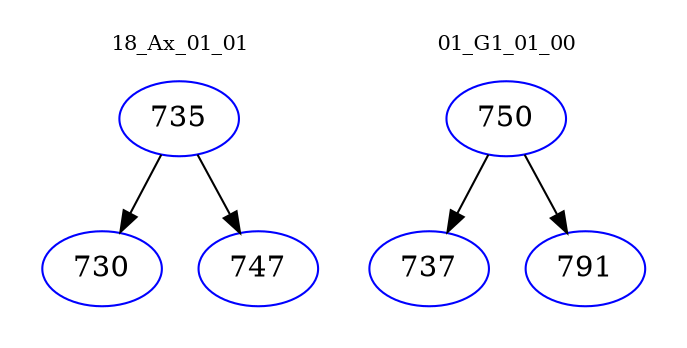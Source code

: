 digraph{
subgraph cluster_0 {
color = white
label = "18_Ax_01_01";
fontsize=10;
T0_735 [label="735", color="blue"]
T0_735 -> T0_730 [color="black"]
T0_730 [label="730", color="blue"]
T0_735 -> T0_747 [color="black"]
T0_747 [label="747", color="blue"]
}
subgraph cluster_1 {
color = white
label = "01_G1_01_00";
fontsize=10;
T1_750 [label="750", color="blue"]
T1_750 -> T1_737 [color="black"]
T1_737 [label="737", color="blue"]
T1_750 -> T1_791 [color="black"]
T1_791 [label="791", color="blue"]
}
}
